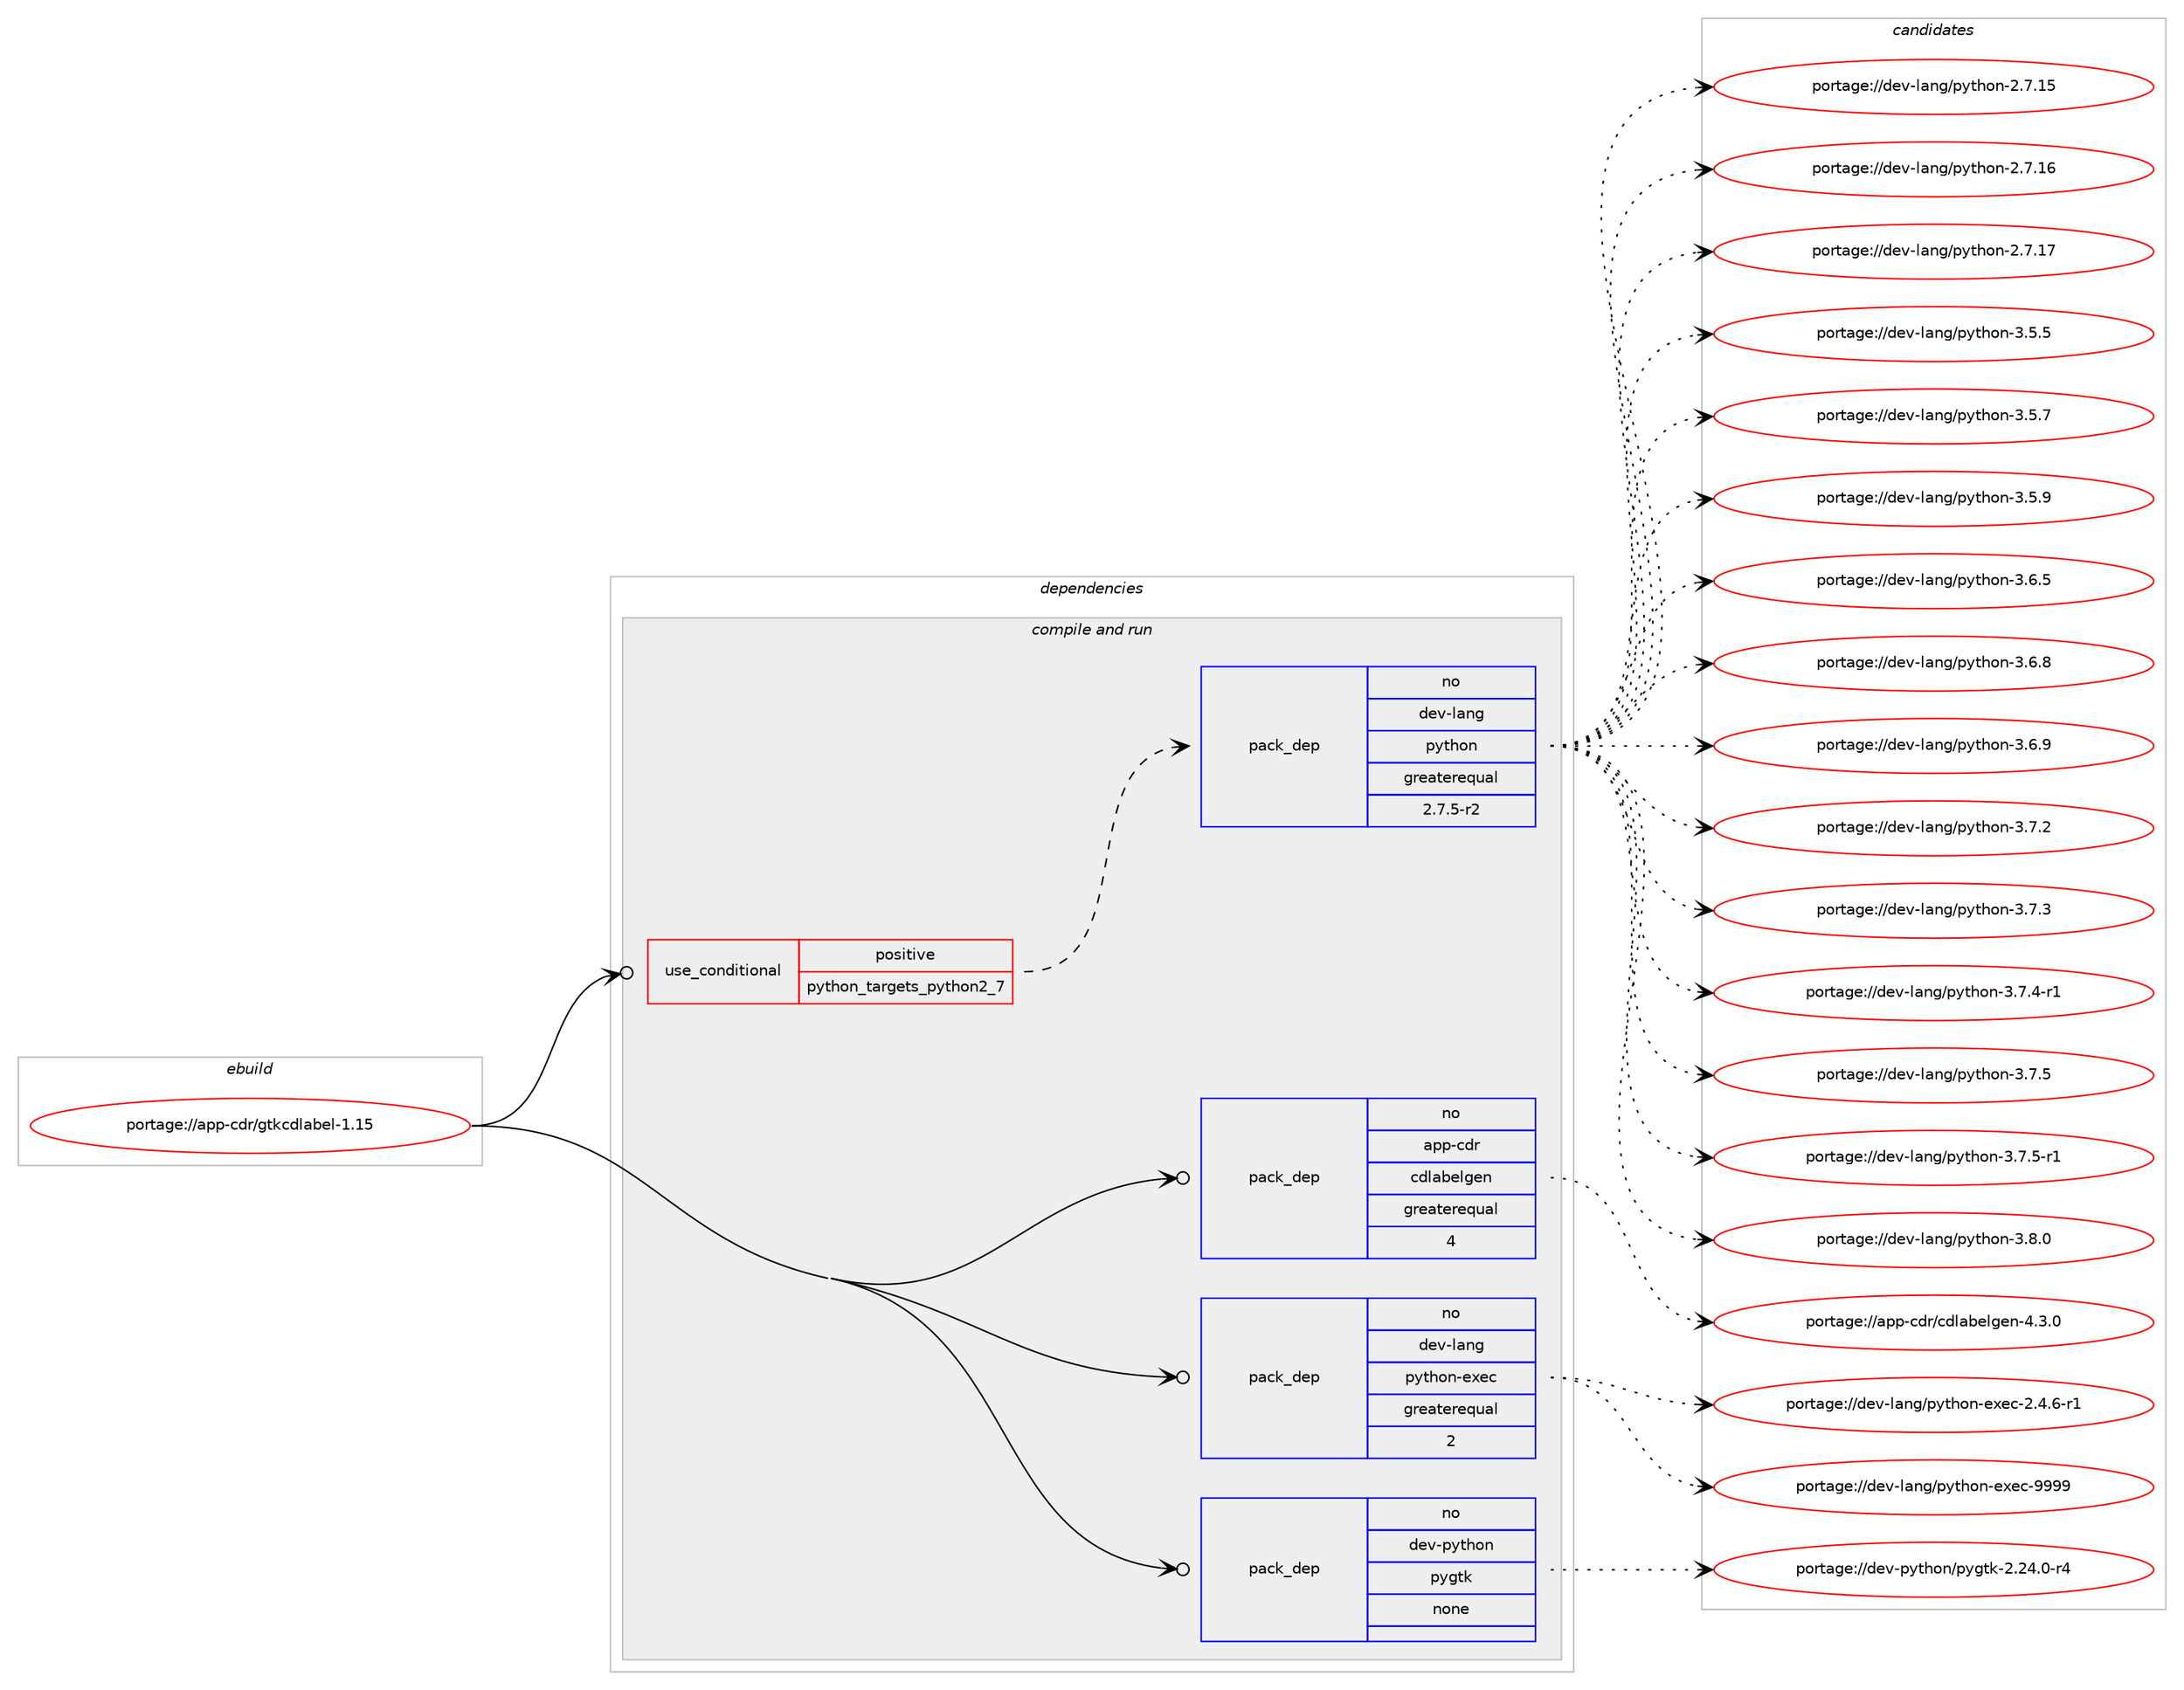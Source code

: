 digraph prolog {

# *************
# Graph options
# *************

newrank=true;
concentrate=true;
compound=true;
graph [rankdir=LR,fontname=Helvetica,fontsize=10,ranksep=1.5];#, ranksep=2.5, nodesep=0.2];
edge  [arrowhead=vee];
node  [fontname=Helvetica,fontsize=10];

# **********
# The ebuild
# **********

subgraph cluster_leftcol {
color=gray;
rank=same;
label=<<i>ebuild</i>>;
id [label="portage://app-cdr/gtkcdlabel-1.15", color=red, width=4, href="../app-cdr/gtkcdlabel-1.15.svg"];
}

# ****************
# The dependencies
# ****************

subgraph cluster_midcol {
color=gray;
label=<<i>dependencies</i>>;
subgraph cluster_compile {
fillcolor="#eeeeee";
style=filled;
label=<<i>compile</i>>;
}
subgraph cluster_compileandrun {
fillcolor="#eeeeee";
style=filled;
label=<<i>compile and run</i>>;
subgraph cond3089 {
dependency11637 [label=<<TABLE BORDER="0" CELLBORDER="1" CELLSPACING="0" CELLPADDING="4"><TR><TD ROWSPAN="3" CELLPADDING="10">use_conditional</TD></TR><TR><TD>positive</TD></TR><TR><TD>python_targets_python2_7</TD></TR></TABLE>>, shape=none, color=red];
subgraph pack8357 {
dependency11638 [label=<<TABLE BORDER="0" CELLBORDER="1" CELLSPACING="0" CELLPADDING="4" WIDTH="220"><TR><TD ROWSPAN="6" CELLPADDING="30">pack_dep</TD></TR><TR><TD WIDTH="110">no</TD></TR><TR><TD>dev-lang</TD></TR><TR><TD>python</TD></TR><TR><TD>greaterequal</TD></TR><TR><TD>2.7.5-r2</TD></TR></TABLE>>, shape=none, color=blue];
}
dependency11637:e -> dependency11638:w [weight=20,style="dashed",arrowhead="vee"];
}
id:e -> dependency11637:w [weight=20,style="solid",arrowhead="odotvee"];
subgraph pack8358 {
dependency11639 [label=<<TABLE BORDER="0" CELLBORDER="1" CELLSPACING="0" CELLPADDING="4" WIDTH="220"><TR><TD ROWSPAN="6" CELLPADDING="30">pack_dep</TD></TR><TR><TD WIDTH="110">no</TD></TR><TR><TD>app-cdr</TD></TR><TR><TD>cdlabelgen</TD></TR><TR><TD>greaterequal</TD></TR><TR><TD>4</TD></TR></TABLE>>, shape=none, color=blue];
}
id:e -> dependency11639:w [weight=20,style="solid",arrowhead="odotvee"];
subgraph pack8359 {
dependency11640 [label=<<TABLE BORDER="0" CELLBORDER="1" CELLSPACING="0" CELLPADDING="4" WIDTH="220"><TR><TD ROWSPAN="6" CELLPADDING="30">pack_dep</TD></TR><TR><TD WIDTH="110">no</TD></TR><TR><TD>dev-lang</TD></TR><TR><TD>python-exec</TD></TR><TR><TD>greaterequal</TD></TR><TR><TD>2</TD></TR></TABLE>>, shape=none, color=blue];
}
id:e -> dependency11640:w [weight=20,style="solid",arrowhead="odotvee"];
subgraph pack8360 {
dependency11641 [label=<<TABLE BORDER="0" CELLBORDER="1" CELLSPACING="0" CELLPADDING="4" WIDTH="220"><TR><TD ROWSPAN="6" CELLPADDING="30">pack_dep</TD></TR><TR><TD WIDTH="110">no</TD></TR><TR><TD>dev-python</TD></TR><TR><TD>pygtk</TD></TR><TR><TD>none</TD></TR><TR><TD></TD></TR></TABLE>>, shape=none, color=blue];
}
id:e -> dependency11641:w [weight=20,style="solid",arrowhead="odotvee"];
}
subgraph cluster_run {
fillcolor="#eeeeee";
style=filled;
label=<<i>run</i>>;
}
}

# **************
# The candidates
# **************

subgraph cluster_choices {
rank=same;
color=gray;
label=<<i>candidates</i>>;

subgraph choice8357 {
color=black;
nodesep=1;
choiceportage10010111845108971101034711212111610411111045504655464953 [label="portage://dev-lang/python-2.7.15", color=red, width=4,href="../dev-lang/python-2.7.15.svg"];
choiceportage10010111845108971101034711212111610411111045504655464954 [label="portage://dev-lang/python-2.7.16", color=red, width=4,href="../dev-lang/python-2.7.16.svg"];
choiceportage10010111845108971101034711212111610411111045504655464955 [label="portage://dev-lang/python-2.7.17", color=red, width=4,href="../dev-lang/python-2.7.17.svg"];
choiceportage100101118451089711010347112121116104111110455146534653 [label="portage://dev-lang/python-3.5.5", color=red, width=4,href="../dev-lang/python-3.5.5.svg"];
choiceportage100101118451089711010347112121116104111110455146534655 [label="portage://dev-lang/python-3.5.7", color=red, width=4,href="../dev-lang/python-3.5.7.svg"];
choiceportage100101118451089711010347112121116104111110455146534657 [label="portage://dev-lang/python-3.5.9", color=red, width=4,href="../dev-lang/python-3.5.9.svg"];
choiceportage100101118451089711010347112121116104111110455146544653 [label="portage://dev-lang/python-3.6.5", color=red, width=4,href="../dev-lang/python-3.6.5.svg"];
choiceportage100101118451089711010347112121116104111110455146544656 [label="portage://dev-lang/python-3.6.8", color=red, width=4,href="../dev-lang/python-3.6.8.svg"];
choiceportage100101118451089711010347112121116104111110455146544657 [label="portage://dev-lang/python-3.6.9", color=red, width=4,href="../dev-lang/python-3.6.9.svg"];
choiceportage100101118451089711010347112121116104111110455146554650 [label="portage://dev-lang/python-3.7.2", color=red, width=4,href="../dev-lang/python-3.7.2.svg"];
choiceportage100101118451089711010347112121116104111110455146554651 [label="portage://dev-lang/python-3.7.3", color=red, width=4,href="../dev-lang/python-3.7.3.svg"];
choiceportage1001011184510897110103471121211161041111104551465546524511449 [label="portage://dev-lang/python-3.7.4-r1", color=red, width=4,href="../dev-lang/python-3.7.4-r1.svg"];
choiceportage100101118451089711010347112121116104111110455146554653 [label="portage://dev-lang/python-3.7.5", color=red, width=4,href="../dev-lang/python-3.7.5.svg"];
choiceportage1001011184510897110103471121211161041111104551465546534511449 [label="portage://dev-lang/python-3.7.5-r1", color=red, width=4,href="../dev-lang/python-3.7.5-r1.svg"];
choiceportage100101118451089711010347112121116104111110455146564648 [label="portage://dev-lang/python-3.8.0", color=red, width=4,href="../dev-lang/python-3.8.0.svg"];
dependency11638:e -> choiceportage10010111845108971101034711212111610411111045504655464953:w [style=dotted,weight="100"];
dependency11638:e -> choiceportage10010111845108971101034711212111610411111045504655464954:w [style=dotted,weight="100"];
dependency11638:e -> choiceportage10010111845108971101034711212111610411111045504655464955:w [style=dotted,weight="100"];
dependency11638:e -> choiceportage100101118451089711010347112121116104111110455146534653:w [style=dotted,weight="100"];
dependency11638:e -> choiceportage100101118451089711010347112121116104111110455146534655:w [style=dotted,weight="100"];
dependency11638:e -> choiceportage100101118451089711010347112121116104111110455146534657:w [style=dotted,weight="100"];
dependency11638:e -> choiceportage100101118451089711010347112121116104111110455146544653:w [style=dotted,weight="100"];
dependency11638:e -> choiceportage100101118451089711010347112121116104111110455146544656:w [style=dotted,weight="100"];
dependency11638:e -> choiceportage100101118451089711010347112121116104111110455146544657:w [style=dotted,weight="100"];
dependency11638:e -> choiceportage100101118451089711010347112121116104111110455146554650:w [style=dotted,weight="100"];
dependency11638:e -> choiceportage100101118451089711010347112121116104111110455146554651:w [style=dotted,weight="100"];
dependency11638:e -> choiceportage1001011184510897110103471121211161041111104551465546524511449:w [style=dotted,weight="100"];
dependency11638:e -> choiceportage100101118451089711010347112121116104111110455146554653:w [style=dotted,weight="100"];
dependency11638:e -> choiceportage1001011184510897110103471121211161041111104551465546534511449:w [style=dotted,weight="100"];
dependency11638:e -> choiceportage100101118451089711010347112121116104111110455146564648:w [style=dotted,weight="100"];
}
subgraph choice8358 {
color=black;
nodesep=1;
choiceportage97112112459910011447991001089798101108103101110455246514648 [label="portage://app-cdr/cdlabelgen-4.3.0", color=red, width=4,href="../app-cdr/cdlabelgen-4.3.0.svg"];
dependency11639:e -> choiceportage97112112459910011447991001089798101108103101110455246514648:w [style=dotted,weight="100"];
}
subgraph choice8359 {
color=black;
nodesep=1;
choiceportage10010111845108971101034711212111610411111045101120101994550465246544511449 [label="portage://dev-lang/python-exec-2.4.6-r1", color=red, width=4,href="../dev-lang/python-exec-2.4.6-r1.svg"];
choiceportage10010111845108971101034711212111610411111045101120101994557575757 [label="portage://dev-lang/python-exec-9999", color=red, width=4,href="../dev-lang/python-exec-9999.svg"];
dependency11640:e -> choiceportage10010111845108971101034711212111610411111045101120101994550465246544511449:w [style=dotted,weight="100"];
dependency11640:e -> choiceportage10010111845108971101034711212111610411111045101120101994557575757:w [style=dotted,weight="100"];
}
subgraph choice8360 {
color=black;
nodesep=1;
choiceportage1001011184511212111610411111047112121103116107455046505246484511452 [label="portage://dev-python/pygtk-2.24.0-r4", color=red, width=4,href="../dev-python/pygtk-2.24.0-r4.svg"];
dependency11641:e -> choiceportage1001011184511212111610411111047112121103116107455046505246484511452:w [style=dotted,weight="100"];
}
}

}
